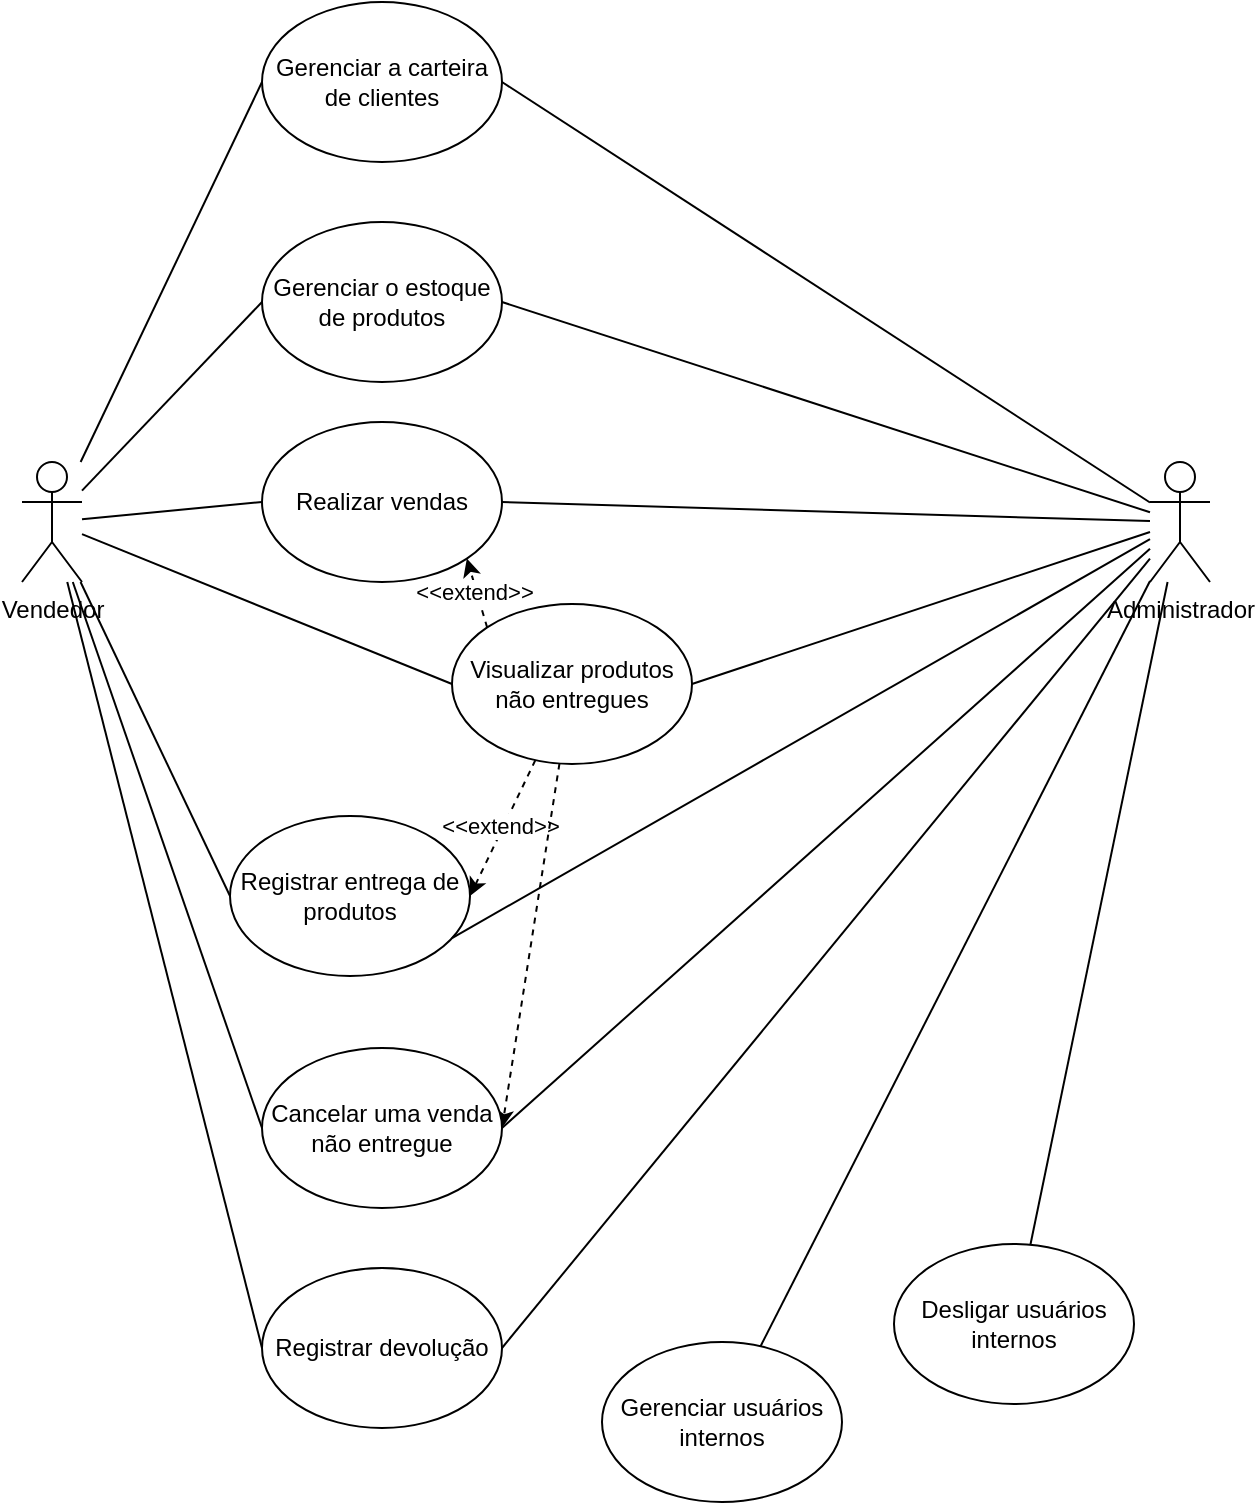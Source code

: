 <mxfile version="22.1.5" type="device">
  <diagram name="Page-1" id="-sx70IJ3NxxmD3Hd5kX1">
    <mxGraphModel dx="1434" dy="400" grid="0" gridSize="10" guides="1" tooltips="1" connect="1" arrows="1" fold="1" page="0" pageScale="1" pageWidth="827" pageHeight="1169" math="0" shadow="0">
      <root>
        <mxCell id="0" />
        <mxCell id="1" parent="0" />
        <mxCell id="VA6KdqlBwPTdGxjl1Vtu-18" style="edgeStyle=none;rounded=0;orthogonalLoop=1;jettySize=auto;html=1;entryX=0;entryY=0.5;entryDx=0;entryDy=0;strokeColor=default;endArrow=none;endFill=0;" parent="1" source="VA6KdqlBwPTdGxjl1Vtu-1" target="VA6KdqlBwPTdGxjl1Vtu-2" edge="1">
          <mxGeometry relative="1" as="geometry" />
        </mxCell>
        <mxCell id="VA6KdqlBwPTdGxjl1Vtu-19" style="edgeStyle=none;rounded=0;orthogonalLoop=1;jettySize=auto;html=1;entryX=0;entryY=0.5;entryDx=0;entryDy=0;endArrow=none;endFill=0;" parent="1" source="VA6KdqlBwPTdGxjl1Vtu-1" target="VA6KdqlBwPTdGxjl1Vtu-3" edge="1">
          <mxGeometry relative="1" as="geometry" />
        </mxCell>
        <mxCell id="VA6KdqlBwPTdGxjl1Vtu-20" style="edgeStyle=none;rounded=0;orthogonalLoop=1;jettySize=auto;html=1;entryX=0;entryY=0.5;entryDx=0;entryDy=0;endArrow=none;endFill=0;" parent="1" source="VA6KdqlBwPTdGxjl1Vtu-1" target="VA6KdqlBwPTdGxjl1Vtu-4" edge="1">
          <mxGeometry relative="1" as="geometry" />
        </mxCell>
        <mxCell id="VA6KdqlBwPTdGxjl1Vtu-21" style="edgeStyle=none;rounded=0;orthogonalLoop=1;jettySize=auto;html=1;entryX=0;entryY=0.5;entryDx=0;entryDy=0;endArrow=none;endFill=0;" parent="1" source="VA6KdqlBwPTdGxjl1Vtu-1" target="VA6KdqlBwPTdGxjl1Vtu-6" edge="1">
          <mxGeometry relative="1" as="geometry" />
        </mxCell>
        <mxCell id="VA6KdqlBwPTdGxjl1Vtu-22" style="edgeStyle=none;rounded=0;orthogonalLoop=1;jettySize=auto;html=1;entryX=0;entryY=0.5;entryDx=0;entryDy=0;endArrow=none;endFill=0;" parent="1" source="VA6KdqlBwPTdGxjl1Vtu-1" target="VA6KdqlBwPTdGxjl1Vtu-7" edge="1">
          <mxGeometry relative="1" as="geometry" />
        </mxCell>
        <mxCell id="VA6KdqlBwPTdGxjl1Vtu-23" style="edgeStyle=none;rounded=0;orthogonalLoop=1;jettySize=auto;html=1;entryX=0;entryY=0.5;entryDx=0;entryDy=0;endArrow=none;endFill=0;" parent="1" source="VA6KdqlBwPTdGxjl1Vtu-1" target="VA6KdqlBwPTdGxjl1Vtu-8" edge="1">
          <mxGeometry relative="1" as="geometry" />
        </mxCell>
        <mxCell id="VA6KdqlBwPTdGxjl1Vtu-24" style="edgeStyle=none;rounded=0;orthogonalLoop=1;jettySize=auto;html=1;entryX=0;entryY=0.5;entryDx=0;entryDy=0;endArrow=none;endFill=0;" parent="1" source="VA6KdqlBwPTdGxjl1Vtu-1" target="VA6KdqlBwPTdGxjl1Vtu-10" edge="1">
          <mxGeometry relative="1" as="geometry" />
        </mxCell>
        <mxCell id="VA6KdqlBwPTdGxjl1Vtu-1" value="Vendedor" style="shape=umlActor;verticalLabelPosition=bottom;verticalAlign=top;html=1;outlineConnect=0;" parent="1" vertex="1">
          <mxGeometry x="190" y="930" width="30" height="60" as="geometry" />
        </mxCell>
        <mxCell id="VA6KdqlBwPTdGxjl1Vtu-2" value="Gerenciar a carteira de clientes" style="ellipse;whiteSpace=wrap;html=1;" parent="1" vertex="1">
          <mxGeometry x="310" y="700" width="120" height="80" as="geometry" />
        </mxCell>
        <mxCell id="VA6KdqlBwPTdGxjl1Vtu-3" value="Gerenciar o estoque de produtos" style="ellipse;whiteSpace=wrap;html=1;" parent="1" vertex="1">
          <mxGeometry x="310" y="810" width="120" height="80" as="geometry" />
        </mxCell>
        <mxCell id="VA6KdqlBwPTdGxjl1Vtu-4" value="Realizar vendas" style="ellipse;whiteSpace=wrap;html=1;" parent="1" vertex="1">
          <mxGeometry x="310" y="910" width="120" height="80" as="geometry" />
        </mxCell>
        <mxCell id="VA6KdqlBwPTdGxjl1Vtu-27" style="edgeStyle=none;rounded=0;orthogonalLoop=1;jettySize=auto;html=1;exitX=0;exitY=0;exitDx=0;exitDy=0;entryX=1;entryY=1;entryDx=0;entryDy=0;dashed=1;" parent="1" source="VA6KdqlBwPTdGxjl1Vtu-6" target="VA6KdqlBwPTdGxjl1Vtu-4" edge="1">
          <mxGeometry relative="1" as="geometry" />
        </mxCell>
        <mxCell id="VA6KdqlBwPTdGxjl1Vtu-28" value="&amp;lt;&amp;lt;extend&amp;gt;&amp;gt;" style="edgeLabel;html=1;align=center;verticalAlign=middle;resizable=0;points=[];" parent="VA6KdqlBwPTdGxjl1Vtu-27" vertex="1" connectable="0">
          <mxGeometry x="0.065" y="2" relative="1" as="geometry">
            <mxPoint as="offset" />
          </mxGeometry>
        </mxCell>
        <mxCell id="VA6KdqlBwPTdGxjl1Vtu-30" style="edgeStyle=none;rounded=0;orthogonalLoop=1;jettySize=auto;html=1;entryX=1;entryY=0.5;entryDx=0;entryDy=0;dashed=1;" parent="1" source="VA6KdqlBwPTdGxjl1Vtu-6" target="VA6KdqlBwPTdGxjl1Vtu-7" edge="1">
          <mxGeometry relative="1" as="geometry" />
        </mxCell>
        <mxCell id="VA6KdqlBwPTdGxjl1Vtu-31" value="&amp;lt;&amp;lt;extend&amp;gt;&amp;gt;" style="edgeLabel;html=1;align=center;verticalAlign=middle;resizable=0;points=[];" parent="VA6KdqlBwPTdGxjl1Vtu-30" vertex="1" connectable="0">
          <mxGeometry x="-0.001" y="-2" relative="1" as="geometry">
            <mxPoint as="offset" />
          </mxGeometry>
        </mxCell>
        <mxCell id="VA6KdqlBwPTdGxjl1Vtu-33" style="edgeStyle=none;rounded=0;orthogonalLoop=1;jettySize=auto;html=1;entryX=1;entryY=0.5;entryDx=0;entryDy=0;dashed=1;" parent="1" source="VA6KdqlBwPTdGxjl1Vtu-6" target="VA6KdqlBwPTdGxjl1Vtu-10" edge="1">
          <mxGeometry relative="1" as="geometry" />
        </mxCell>
        <mxCell id="VA6KdqlBwPTdGxjl1Vtu-6" value="Visualizar produtos não entregues" style="ellipse;whiteSpace=wrap;html=1;" parent="1" vertex="1">
          <mxGeometry x="405" y="1001" width="120" height="80" as="geometry" />
        </mxCell>
        <mxCell id="VA6KdqlBwPTdGxjl1Vtu-7" value="Registrar entrega de produtos" style="ellipse;whiteSpace=wrap;html=1;" parent="1" vertex="1">
          <mxGeometry x="294" y="1107" width="120" height="80" as="geometry" />
        </mxCell>
        <mxCell id="VA6KdqlBwPTdGxjl1Vtu-8" value="Registrar devolução" style="ellipse;whiteSpace=wrap;html=1;" parent="1" vertex="1">
          <mxGeometry x="310" y="1333" width="120" height="80" as="geometry" />
        </mxCell>
        <mxCell id="VA6KdqlBwPTdGxjl1Vtu-9" value="Gerenciar usuários internos" style="ellipse;whiteSpace=wrap;html=1;" parent="1" vertex="1">
          <mxGeometry x="480" y="1370" width="120" height="80" as="geometry" />
        </mxCell>
        <mxCell id="VA6KdqlBwPTdGxjl1Vtu-10" value="Cancelar uma venda não entregue" style="ellipse;whiteSpace=wrap;html=1;" parent="1" vertex="1">
          <mxGeometry x="310" y="1223" width="120" height="80" as="geometry" />
        </mxCell>
        <mxCell id="VA6KdqlBwPTdGxjl1Vtu-35" style="edgeStyle=none;rounded=0;orthogonalLoop=1;jettySize=auto;html=1;entryX=1;entryY=0.5;entryDx=0;entryDy=0;endArrow=none;endFill=0;" parent="1" source="VA6KdqlBwPTdGxjl1Vtu-34" target="VA6KdqlBwPTdGxjl1Vtu-2" edge="1">
          <mxGeometry relative="1" as="geometry" />
        </mxCell>
        <mxCell id="VA6KdqlBwPTdGxjl1Vtu-36" style="edgeStyle=none;rounded=0;orthogonalLoop=1;jettySize=auto;html=1;entryX=1;entryY=0.5;entryDx=0;entryDy=0;endArrow=none;endFill=0;" parent="1" source="VA6KdqlBwPTdGxjl1Vtu-34" target="VA6KdqlBwPTdGxjl1Vtu-3" edge="1">
          <mxGeometry relative="1" as="geometry" />
        </mxCell>
        <mxCell id="VA6KdqlBwPTdGxjl1Vtu-37" style="edgeStyle=none;rounded=0;orthogonalLoop=1;jettySize=auto;html=1;entryX=1;entryY=0.5;entryDx=0;entryDy=0;endArrow=none;endFill=0;" parent="1" source="VA6KdqlBwPTdGxjl1Vtu-34" target="VA6KdqlBwPTdGxjl1Vtu-4" edge="1">
          <mxGeometry relative="1" as="geometry" />
        </mxCell>
        <mxCell id="VA6KdqlBwPTdGxjl1Vtu-38" style="edgeStyle=none;rounded=0;orthogonalLoop=1;jettySize=auto;html=1;entryX=1;entryY=0.5;entryDx=0;entryDy=0;endArrow=none;endFill=0;" parent="1" source="VA6KdqlBwPTdGxjl1Vtu-34" target="VA6KdqlBwPTdGxjl1Vtu-6" edge="1">
          <mxGeometry relative="1" as="geometry" />
        </mxCell>
        <mxCell id="VA6KdqlBwPTdGxjl1Vtu-39" style="edgeStyle=none;rounded=0;orthogonalLoop=1;jettySize=auto;html=1;entryX=1;entryY=0.5;entryDx=0;entryDy=0;endArrow=none;endFill=0;" parent="1" source="VA6KdqlBwPTdGxjl1Vtu-34" target="VA6KdqlBwPTdGxjl1Vtu-10" edge="1">
          <mxGeometry relative="1" as="geometry" />
        </mxCell>
        <mxCell id="VA6KdqlBwPTdGxjl1Vtu-40" style="edgeStyle=none;rounded=0;orthogonalLoop=1;jettySize=auto;html=1;entryX=1;entryY=0.5;entryDx=0;entryDy=0;endArrow=none;endFill=0;" parent="1" source="VA6KdqlBwPTdGxjl1Vtu-34" target="VA6KdqlBwPTdGxjl1Vtu-8" edge="1">
          <mxGeometry relative="1" as="geometry" />
        </mxCell>
        <mxCell id="VA6KdqlBwPTdGxjl1Vtu-41" style="edgeStyle=none;rounded=0;orthogonalLoop=1;jettySize=auto;html=1;endArrow=none;endFill=0;" parent="1" source="VA6KdqlBwPTdGxjl1Vtu-34" target="VA6KdqlBwPTdGxjl1Vtu-9" edge="1">
          <mxGeometry relative="1" as="geometry" />
        </mxCell>
        <mxCell id="vOrtPbho3KqWL5OEpBWt-2" style="rounded=0;orthogonalLoop=1;jettySize=auto;html=1;endArrow=none;endFill=0;" edge="1" parent="1" source="VA6KdqlBwPTdGxjl1Vtu-34" target="vOrtPbho3KqWL5OEpBWt-1">
          <mxGeometry relative="1" as="geometry" />
        </mxCell>
        <mxCell id="VA6KdqlBwPTdGxjl1Vtu-34" value="Administrador" style="shape=umlActor;verticalLabelPosition=bottom;verticalAlign=top;html=1;outlineConnect=0;" parent="1" vertex="1">
          <mxGeometry x="754" y="930" width="30" height="60" as="geometry" />
        </mxCell>
        <mxCell id="VA6KdqlBwPTdGxjl1Vtu-42" style="edgeStyle=none;rounded=0;orthogonalLoop=1;jettySize=auto;html=1;entryX=0.925;entryY=0.763;entryDx=0;entryDy=0;entryPerimeter=0;endArrow=none;endFill=0;" parent="1" source="VA6KdqlBwPTdGxjl1Vtu-34" target="VA6KdqlBwPTdGxjl1Vtu-7" edge="1">
          <mxGeometry relative="1" as="geometry" />
        </mxCell>
        <mxCell id="vOrtPbho3KqWL5OEpBWt-1" value="Desligar usuários internos" style="ellipse;whiteSpace=wrap;html=1;" vertex="1" parent="1">
          <mxGeometry x="626" y="1321" width="120" height="80" as="geometry" />
        </mxCell>
      </root>
    </mxGraphModel>
  </diagram>
</mxfile>

